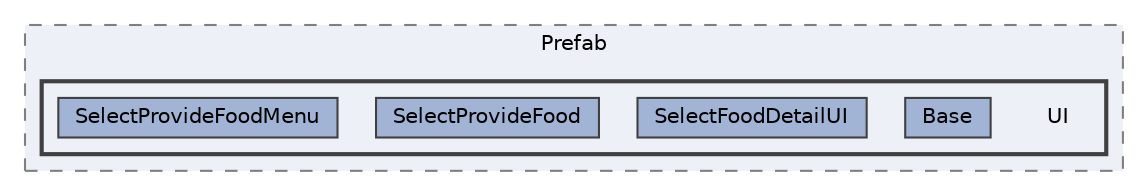 digraph "202_Lobby_UI/Window/SelectProvideWindow/Prefab/UI"
{
 // LATEX_PDF_SIZE
  bgcolor="transparent";
  edge [fontname=Helvetica,fontsize=10,labelfontname=Helvetica,labelfontsize=10];
  node [fontname=Helvetica,fontsize=10,shape=box,height=0.2,width=0.4];
  compound=true
  subgraph clusterdir_df63980d526e99619f0593eed69d9f1a {
    graph [ bgcolor="#edf0f7", pencolor="grey50", label="Prefab", fontname=Helvetica,fontsize=10 style="filled,dashed", URL="dir_df63980d526e99619f0593eed69d9f1a.html",tooltip=""]
  subgraph clusterdir_c9479ade6eb5cd5976fe04830c058a79 {
    graph [ bgcolor="#edf0f7", pencolor="grey25", label="", fontname=Helvetica,fontsize=10 style="filled,bold", URL="dir_c9479ade6eb5cd5976fe04830c058a79.html",tooltip=""]
    dir_c9479ade6eb5cd5976fe04830c058a79 [shape=plaintext, label="UI"];
  dir_f30b40dfc00a4fe490962c4c42389c6d [label="Base", fillcolor="#a2b4d6", color="grey25", style="filled", URL="dir_f30b40dfc00a4fe490962c4c42389c6d.html",tooltip=""];
  dir_baea036950159d49e340266b13e650e2 [label="SelectFoodDetailUI", fillcolor="#a2b4d6", color="grey25", style="filled", URL="dir_baea036950159d49e340266b13e650e2.html",tooltip=""];
  dir_8277021ce68875c80831894b42eeacd0 [label="SelectProvideFood", fillcolor="#a2b4d6", color="grey25", style="filled", URL="dir_8277021ce68875c80831894b42eeacd0.html",tooltip=""];
  dir_5797c04c4409972b2d61beaae2ee4cf6 [label="SelectProvideFoodMenu", fillcolor="#a2b4d6", color="grey25", style="filled", URL="dir_5797c04c4409972b2d61beaae2ee4cf6.html",tooltip=""];
  }
  }
}
